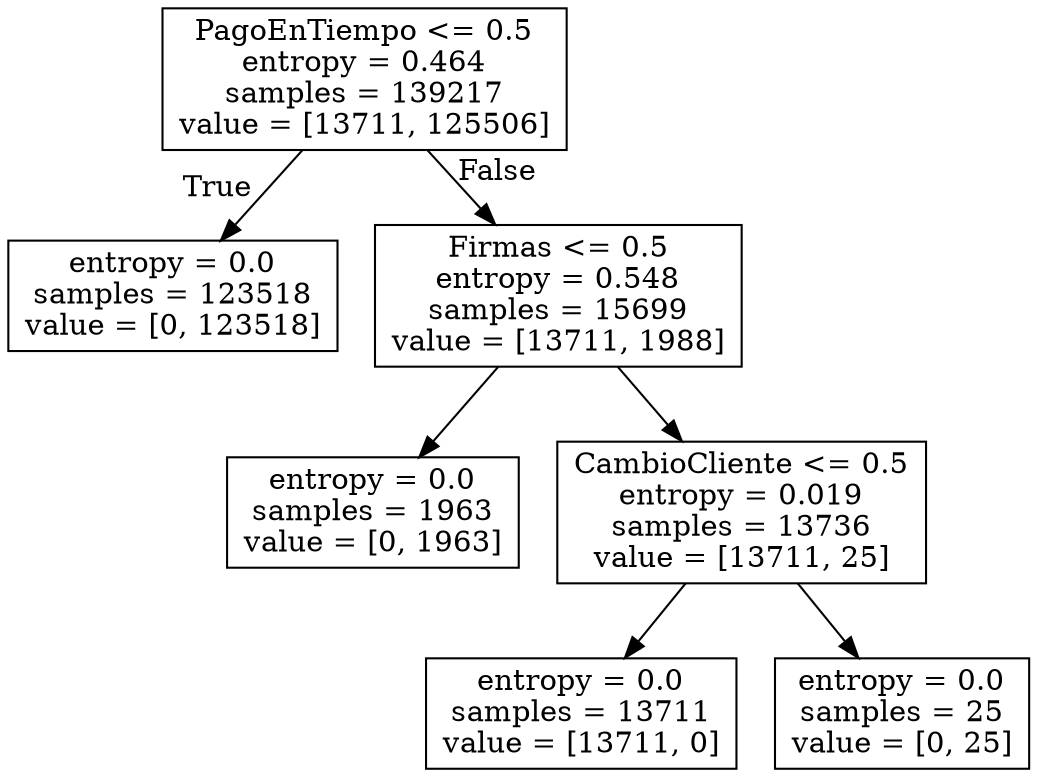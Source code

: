 digraph Tree {
node [shape=box] ;
0 [label="PagoEnTiempo <= 0.5\nentropy = 0.464\nsamples = 139217\nvalue = [13711, 125506]"] ;
1 [label="entropy = 0.0\nsamples = 123518\nvalue = [0, 123518]"] ;
0 -> 1 [labeldistance=2.5, labelangle=45, headlabel="True"] ;
2 [label="Firmas <= 0.5\nentropy = 0.548\nsamples = 15699\nvalue = [13711, 1988]"] ;
0 -> 2 [labeldistance=2.5, labelangle=-45, headlabel="False"] ;
3 [label="entropy = 0.0\nsamples = 1963\nvalue = [0, 1963]"] ;
2 -> 3 ;
4 [label="CambioCliente <= 0.5\nentropy = 0.019\nsamples = 13736\nvalue = [13711, 25]"] ;
2 -> 4 ;
5 [label="entropy = 0.0\nsamples = 13711\nvalue = [13711, 0]"] ;
4 -> 5 ;
6 [label="entropy = 0.0\nsamples = 25\nvalue = [0, 25]"] ;
4 -> 6 ;
}